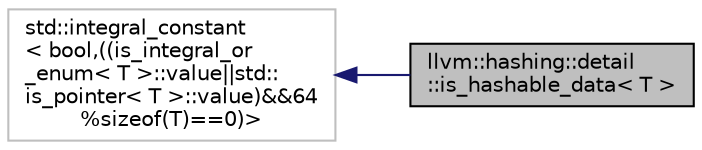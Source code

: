 digraph "llvm::hashing::detail::is_hashable_data&lt; T &gt;"
{
  edge [fontname="Helvetica",fontsize="10",labelfontname="Helvetica",labelfontsize="10"];
  node [fontname="Helvetica",fontsize="10",shape=record];
  rankdir="LR";
  Node1 [label="llvm::hashing::detail\l::is_hashable_data\< T \>",height=0.2,width=0.4,color="black", fillcolor="grey75", style="filled", fontcolor="black"];
  Node2 -> Node1 [dir="back",color="midnightblue",fontsize="10",style="solid",fontname="Helvetica"];
  Node2 [label="std::integral_constant\l\< bool,((is_integral_or\l_enum\< T \>::value\|\|std::\lis_pointer\< T \>::value)&&64\l%sizeof(T)==0)\>",height=0.2,width=0.4,color="grey75", fillcolor="white", style="filled"];
}
